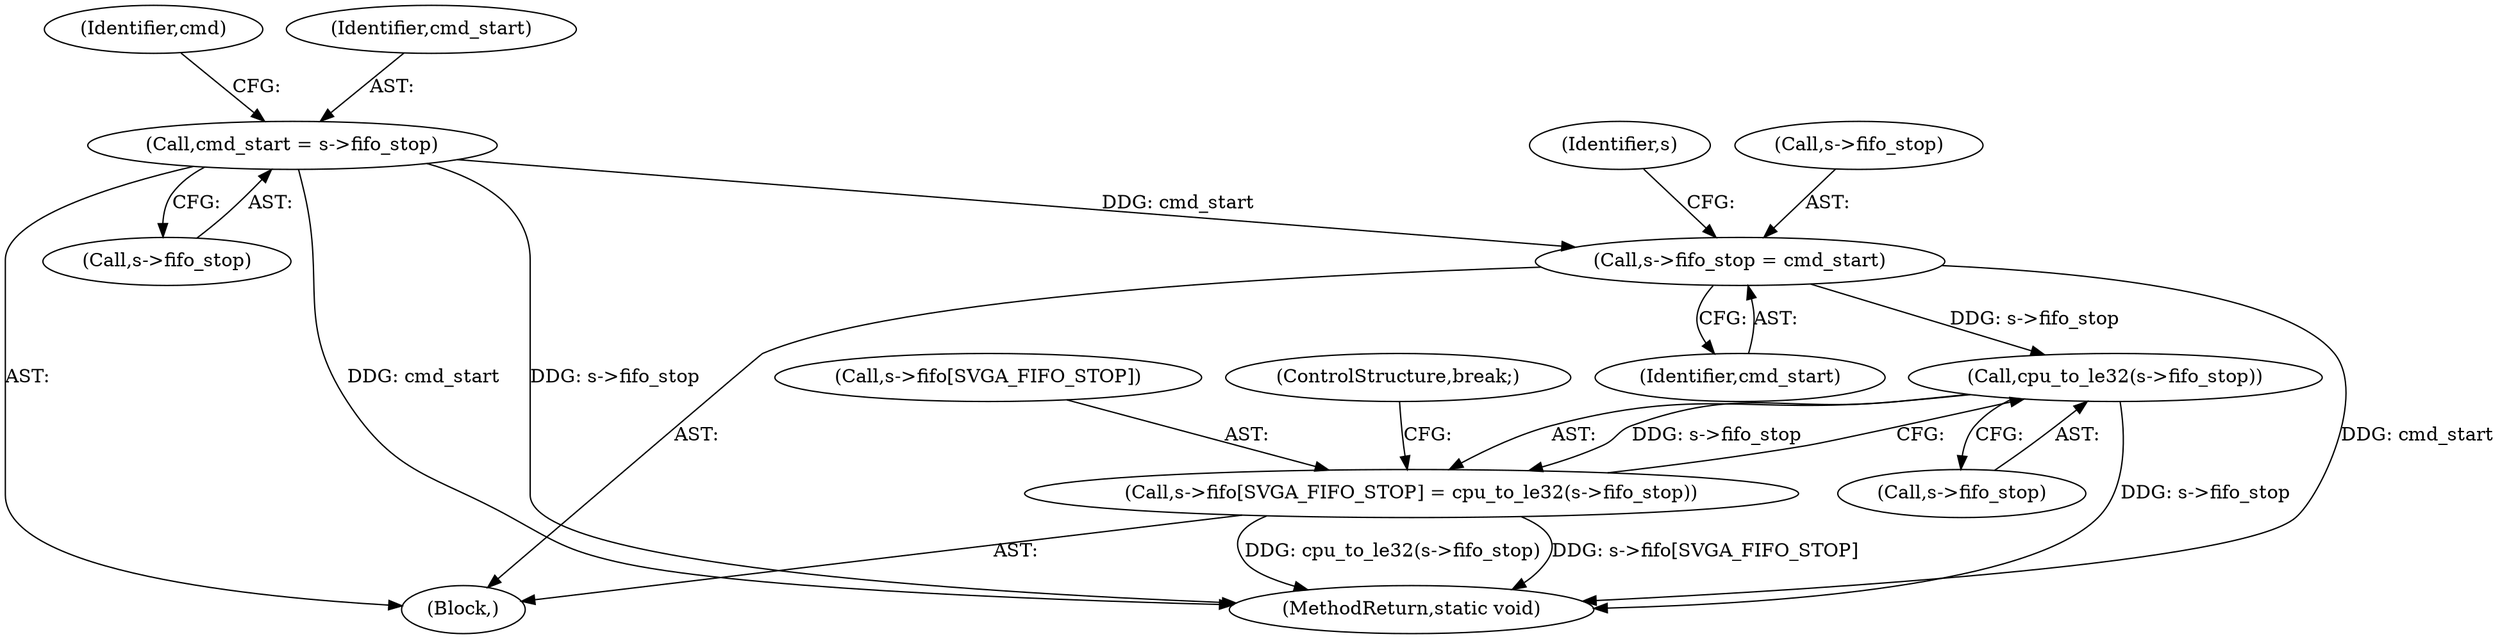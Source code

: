 digraph "0_qemu_167d97a3def77ee2dbf6e908b0ecbfe2103977db@pointer" {
"1000137" [label="(Call,cmd_start = s->fifo_stop)"];
"1000533" [label="(Call,s->fifo_stop = cmd_start)"];
"1000544" [label="(Call,cpu_to_le32(s->fifo_stop))"];
"1000538" [label="(Call,s->fifo[SVGA_FIFO_STOP] = cpu_to_le32(s->fifo_stop))"];
"1000144" [label="(Identifier,cmd)"];
"1000538" [label="(Call,s->fifo[SVGA_FIFO_STOP] = cpu_to_le32(s->fifo_stop))"];
"1000539" [label="(Call,s->fifo[SVGA_FIFO_STOP])"];
"1000545" [label="(Call,s->fifo_stop)"];
"1000533" [label="(Call,s->fifo_stop = cmd_start)"];
"1000541" [label="(Identifier,s)"];
"1000548" [label="(ControlStructure,break;)"];
"1000549" [label="(MethodReturn,static void)"];
"1000137" [label="(Call,cmd_start = s->fifo_stop)"];
"1000534" [label="(Call,s->fifo_stop)"];
"1000537" [label="(Identifier,cmd_start)"];
"1000139" [label="(Call,s->fifo_stop)"];
"1000544" [label="(Call,cpu_to_le32(s->fifo_stop))"];
"1000138" [label="(Identifier,cmd_start)"];
"1000136" [label="(Block,)"];
"1000137" -> "1000136"  [label="AST: "];
"1000137" -> "1000139"  [label="CFG: "];
"1000138" -> "1000137"  [label="AST: "];
"1000139" -> "1000137"  [label="AST: "];
"1000144" -> "1000137"  [label="CFG: "];
"1000137" -> "1000549"  [label="DDG: s->fifo_stop"];
"1000137" -> "1000549"  [label="DDG: cmd_start"];
"1000137" -> "1000533"  [label="DDG: cmd_start"];
"1000533" -> "1000136"  [label="AST: "];
"1000533" -> "1000537"  [label="CFG: "];
"1000534" -> "1000533"  [label="AST: "];
"1000537" -> "1000533"  [label="AST: "];
"1000541" -> "1000533"  [label="CFG: "];
"1000533" -> "1000549"  [label="DDG: cmd_start"];
"1000533" -> "1000544"  [label="DDG: s->fifo_stop"];
"1000544" -> "1000538"  [label="AST: "];
"1000544" -> "1000545"  [label="CFG: "];
"1000545" -> "1000544"  [label="AST: "];
"1000538" -> "1000544"  [label="CFG: "];
"1000544" -> "1000549"  [label="DDG: s->fifo_stop"];
"1000544" -> "1000538"  [label="DDG: s->fifo_stop"];
"1000538" -> "1000136"  [label="AST: "];
"1000539" -> "1000538"  [label="AST: "];
"1000548" -> "1000538"  [label="CFG: "];
"1000538" -> "1000549"  [label="DDG: s->fifo[SVGA_FIFO_STOP]"];
"1000538" -> "1000549"  [label="DDG: cpu_to_le32(s->fifo_stop)"];
}
